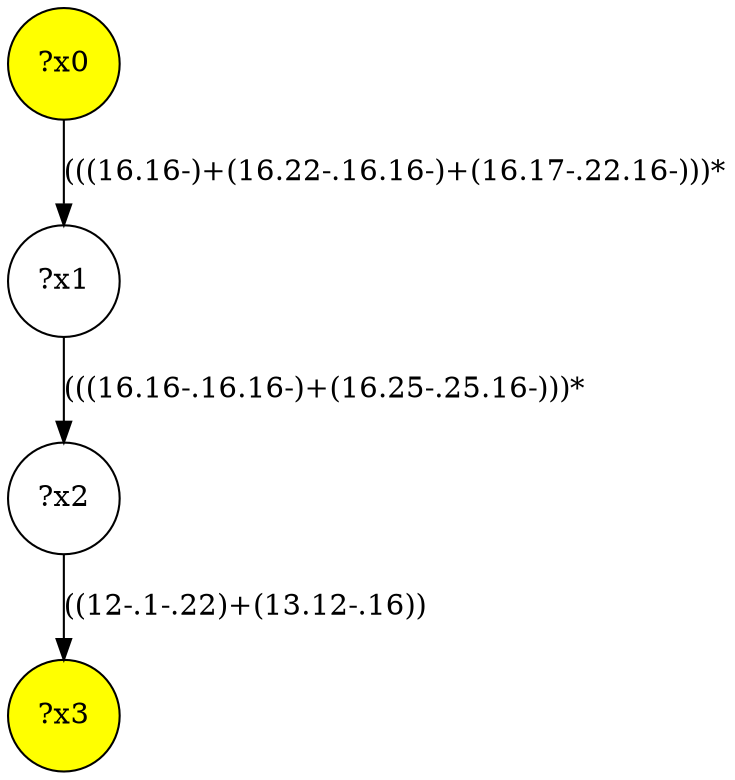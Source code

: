 digraph g {
	x0 [fillcolor="yellow", style="filled," shape=circle, label="?x0"];
	x3 [fillcolor="yellow", style="filled," shape=circle, label="?x3"];
	x1 [shape=circle, label="?x1"];
	x0 -> x1 [label="(((16.16-)+(16.22-.16.16-)+(16.17-.22.16-)))*"];
	x2 [shape=circle, label="?x2"];
	x1 -> x2 [label="(((16.16-.16.16-)+(16.25-.25.16-)))*"];
	x2 -> x3 [label="((12-.1-.22)+(13.12-.16))"];
}
